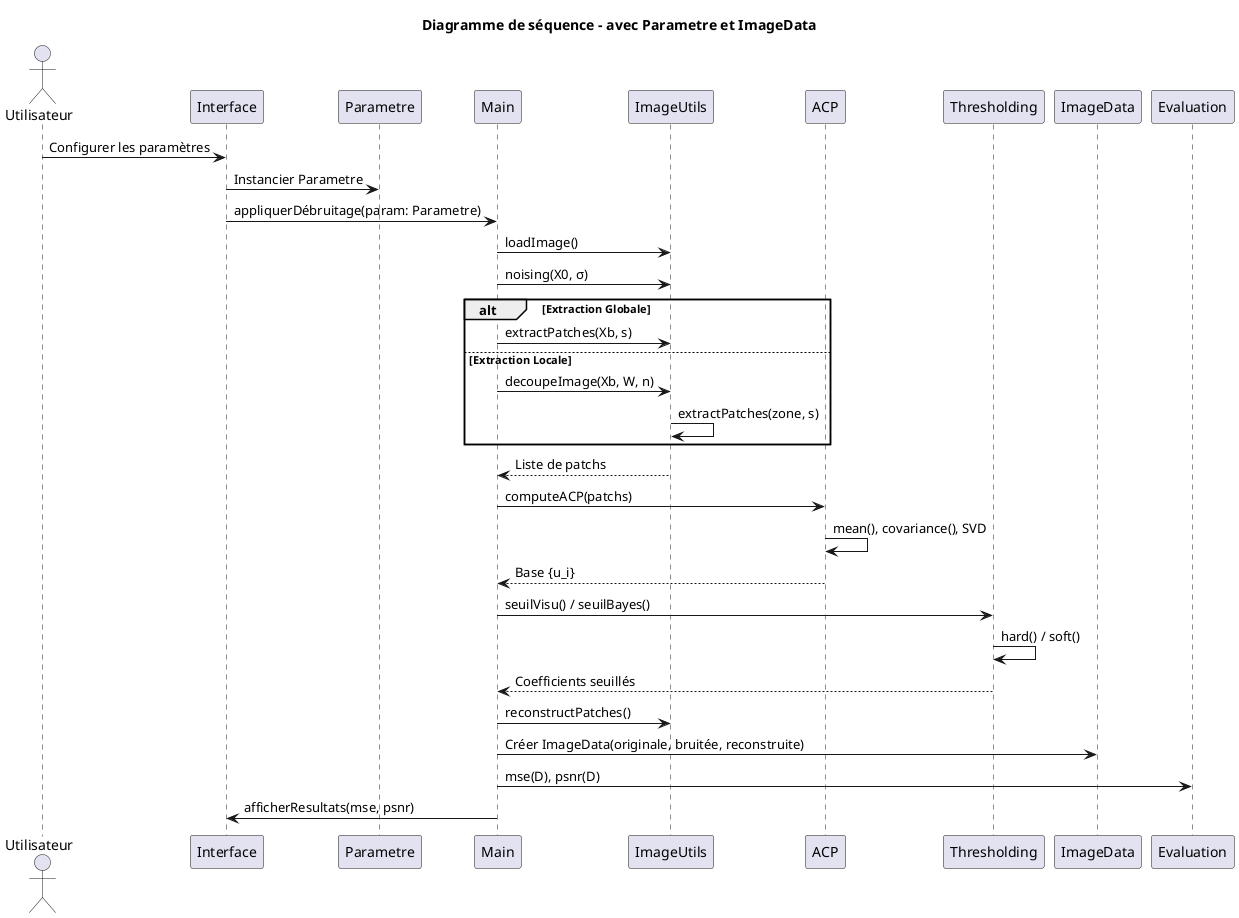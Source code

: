 @startuml
title Diagramme de séquence – avec Parametre et ImageData

actor Utilisateur
participant "Interface" as I
participant "Parametre" as P
participant "Main" as M
participant "ImageUtils" as IU
participant "ACP" as A
participant "Thresholding" as T
participant "ImageData" as D
participant "Evaluation" as E

Utilisateur -> I : Configurer les paramètres
I -> P : Instancier Parametre
I -> M : appliquerDébruitage(param: Parametre)

M -> IU : loadImage()
M -> IU : noising(X0, σ)

alt Extraction Globale
  M -> IU : extractPatches(Xb, s)
else Extraction Locale
  M -> IU : decoupeImage(Xb, W, n)
  IU -> IU : extractPatches(zone, s)
end
IU --> M : Liste de patchs

M -> A : computeACP(patchs)
A -> A : mean(), covariance(), SVD
A --> M : Base {u_i}

M -> T : seuilVisu() / seuilBayes()
T -> T : hard() / soft()
T --> M : Coefficients seuillés

M -> IU : reconstructPatches()
M -> D : Créer ImageData(originale, bruitée, reconstruite)
M -> E : mse(D), psnr(D)

M -> I : afficherResultats(mse, psnr)
@enduml
